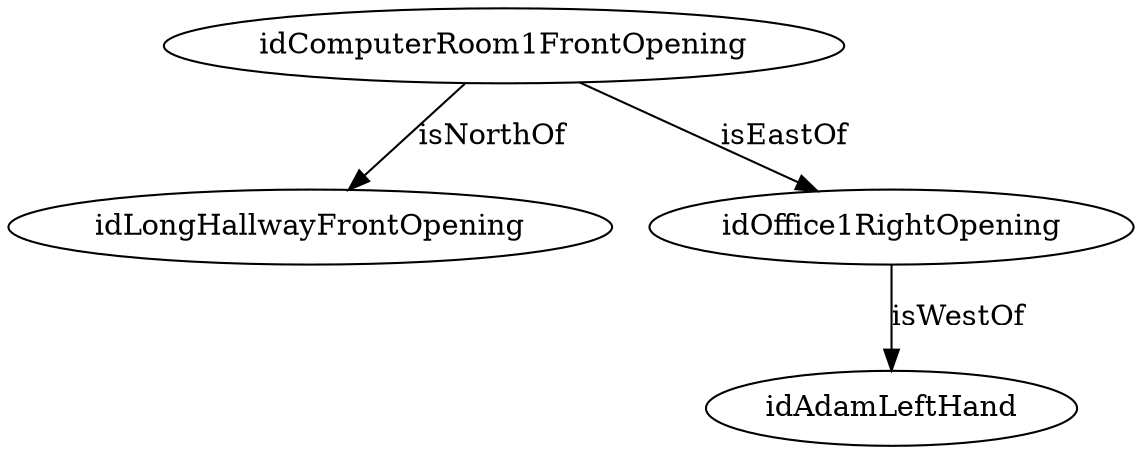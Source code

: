 strict digraph  {
idComputerRoom1FrontOpening [node_type=entity_node, root=root];
idLongHallwayFrontOpening;
idOffice1RightOpening;
idAdamLeftHand;
idComputerRoom1FrontOpening -> idLongHallwayFrontOpening  [edge_type=relationship, label=isNorthOf];
idComputerRoom1FrontOpening -> idOffice1RightOpening  [edge_type=relationship, label=isEastOf];
idOffice1RightOpening -> idAdamLeftHand  [edge_type=relationship, label=isWestOf];
}
